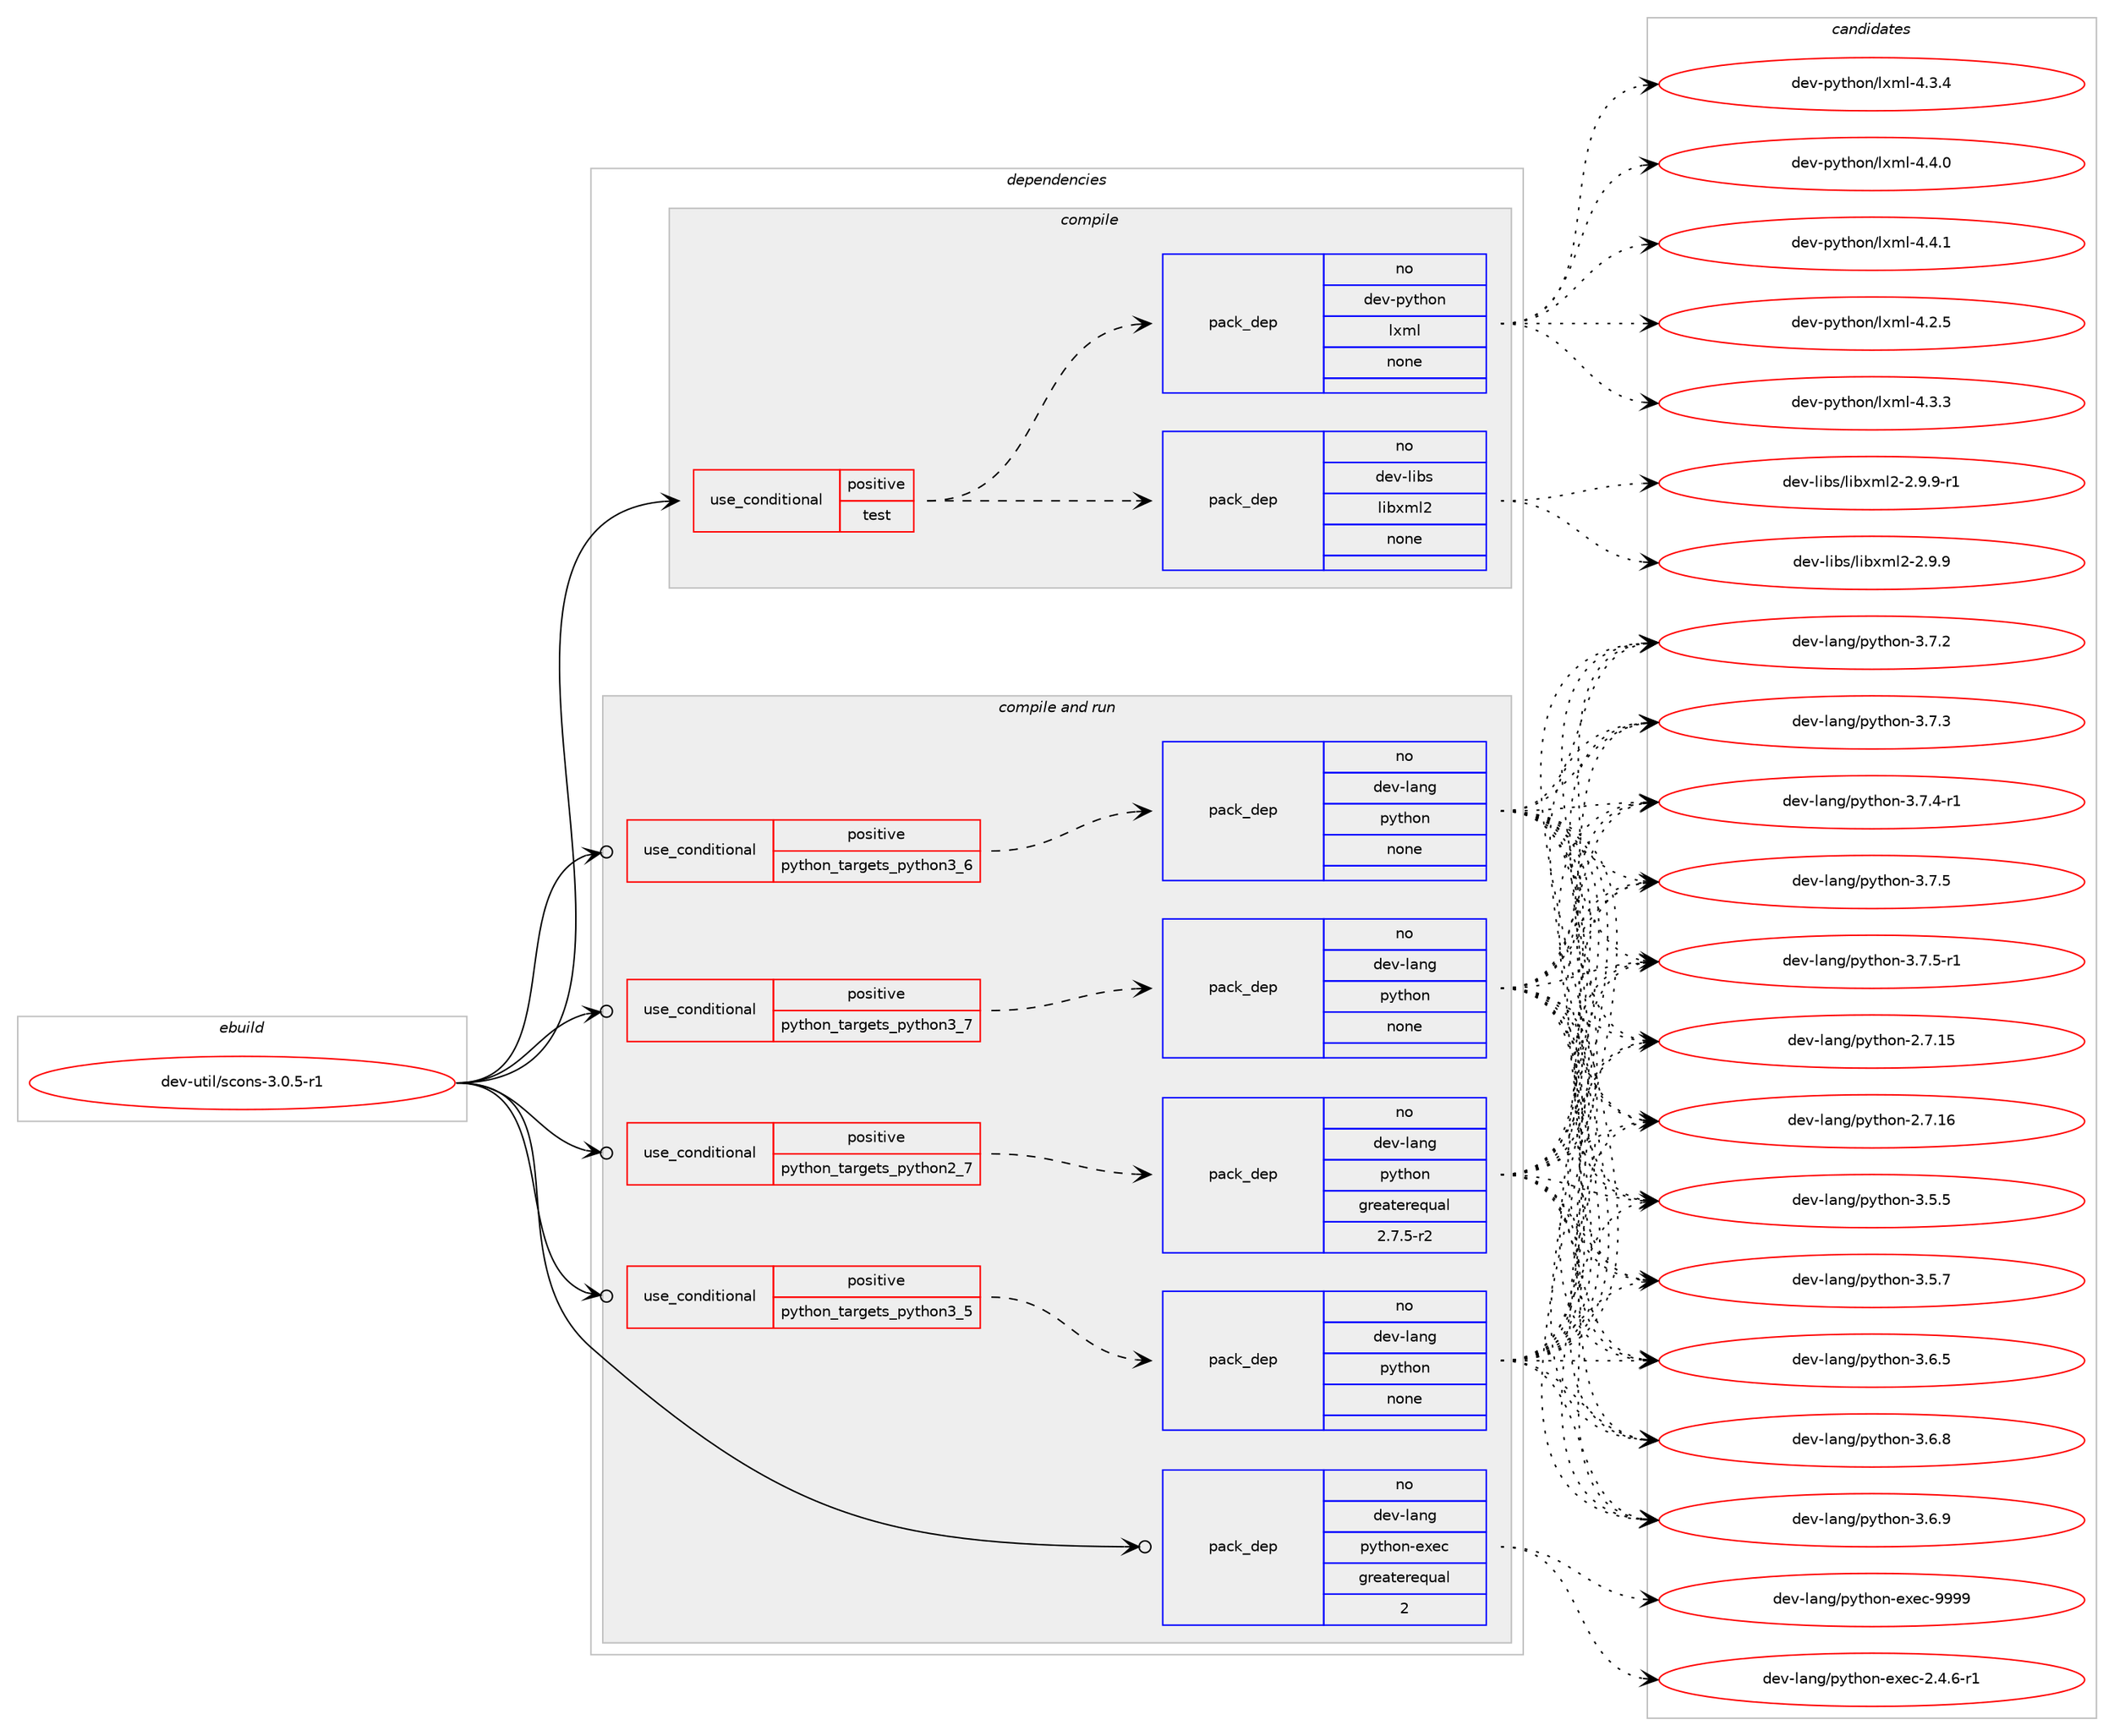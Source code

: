 digraph prolog {

# *************
# Graph options
# *************

newrank=true;
concentrate=true;
compound=true;
graph [rankdir=LR,fontname=Helvetica,fontsize=10,ranksep=1.5];#, ranksep=2.5, nodesep=0.2];
edge  [arrowhead=vee];
node  [fontname=Helvetica,fontsize=10];

# **********
# The ebuild
# **********

subgraph cluster_leftcol {
color=gray;
rank=same;
label=<<i>ebuild</i>>;
id [label="dev-util/scons-3.0.5-r1", color=red, width=4, href="../dev-util/scons-3.0.5-r1.svg"];
}

# ****************
# The dependencies
# ****************

subgraph cluster_midcol {
color=gray;
label=<<i>dependencies</i>>;
subgraph cluster_compile {
fillcolor="#eeeeee";
style=filled;
label=<<i>compile</i>>;
subgraph cond183301 {
dependency732060 [label=<<TABLE BORDER="0" CELLBORDER="1" CELLSPACING="0" CELLPADDING="4"><TR><TD ROWSPAN="3" CELLPADDING="10">use_conditional</TD></TR><TR><TD>positive</TD></TR><TR><TD>test</TD></TR></TABLE>>, shape=none, color=red];
subgraph pack536570 {
dependency732061 [label=<<TABLE BORDER="0" CELLBORDER="1" CELLSPACING="0" CELLPADDING="4" WIDTH="220"><TR><TD ROWSPAN="6" CELLPADDING="30">pack_dep</TD></TR><TR><TD WIDTH="110">no</TD></TR><TR><TD>dev-libs</TD></TR><TR><TD>libxml2</TD></TR><TR><TD>none</TD></TR><TR><TD></TD></TR></TABLE>>, shape=none, color=blue];
}
dependency732060:e -> dependency732061:w [weight=20,style="dashed",arrowhead="vee"];
subgraph pack536571 {
dependency732062 [label=<<TABLE BORDER="0" CELLBORDER="1" CELLSPACING="0" CELLPADDING="4" WIDTH="220"><TR><TD ROWSPAN="6" CELLPADDING="30">pack_dep</TD></TR><TR><TD WIDTH="110">no</TD></TR><TR><TD>dev-python</TD></TR><TR><TD>lxml</TD></TR><TR><TD>none</TD></TR><TR><TD></TD></TR></TABLE>>, shape=none, color=blue];
}
dependency732060:e -> dependency732062:w [weight=20,style="dashed",arrowhead="vee"];
}
id:e -> dependency732060:w [weight=20,style="solid",arrowhead="vee"];
}
subgraph cluster_compileandrun {
fillcolor="#eeeeee";
style=filled;
label=<<i>compile and run</i>>;
subgraph cond183302 {
dependency732063 [label=<<TABLE BORDER="0" CELLBORDER="1" CELLSPACING="0" CELLPADDING="4"><TR><TD ROWSPAN="3" CELLPADDING="10">use_conditional</TD></TR><TR><TD>positive</TD></TR><TR><TD>python_targets_python2_7</TD></TR></TABLE>>, shape=none, color=red];
subgraph pack536572 {
dependency732064 [label=<<TABLE BORDER="0" CELLBORDER="1" CELLSPACING="0" CELLPADDING="4" WIDTH="220"><TR><TD ROWSPAN="6" CELLPADDING="30">pack_dep</TD></TR><TR><TD WIDTH="110">no</TD></TR><TR><TD>dev-lang</TD></TR><TR><TD>python</TD></TR><TR><TD>greaterequal</TD></TR><TR><TD>2.7.5-r2</TD></TR></TABLE>>, shape=none, color=blue];
}
dependency732063:e -> dependency732064:w [weight=20,style="dashed",arrowhead="vee"];
}
id:e -> dependency732063:w [weight=20,style="solid",arrowhead="odotvee"];
subgraph cond183303 {
dependency732065 [label=<<TABLE BORDER="0" CELLBORDER="1" CELLSPACING="0" CELLPADDING="4"><TR><TD ROWSPAN="3" CELLPADDING="10">use_conditional</TD></TR><TR><TD>positive</TD></TR><TR><TD>python_targets_python3_5</TD></TR></TABLE>>, shape=none, color=red];
subgraph pack536573 {
dependency732066 [label=<<TABLE BORDER="0" CELLBORDER="1" CELLSPACING="0" CELLPADDING="4" WIDTH="220"><TR><TD ROWSPAN="6" CELLPADDING="30">pack_dep</TD></TR><TR><TD WIDTH="110">no</TD></TR><TR><TD>dev-lang</TD></TR><TR><TD>python</TD></TR><TR><TD>none</TD></TR><TR><TD></TD></TR></TABLE>>, shape=none, color=blue];
}
dependency732065:e -> dependency732066:w [weight=20,style="dashed",arrowhead="vee"];
}
id:e -> dependency732065:w [weight=20,style="solid",arrowhead="odotvee"];
subgraph cond183304 {
dependency732067 [label=<<TABLE BORDER="0" CELLBORDER="1" CELLSPACING="0" CELLPADDING="4"><TR><TD ROWSPAN="3" CELLPADDING="10">use_conditional</TD></TR><TR><TD>positive</TD></TR><TR><TD>python_targets_python3_6</TD></TR></TABLE>>, shape=none, color=red];
subgraph pack536574 {
dependency732068 [label=<<TABLE BORDER="0" CELLBORDER="1" CELLSPACING="0" CELLPADDING="4" WIDTH="220"><TR><TD ROWSPAN="6" CELLPADDING="30">pack_dep</TD></TR><TR><TD WIDTH="110">no</TD></TR><TR><TD>dev-lang</TD></TR><TR><TD>python</TD></TR><TR><TD>none</TD></TR><TR><TD></TD></TR></TABLE>>, shape=none, color=blue];
}
dependency732067:e -> dependency732068:w [weight=20,style="dashed",arrowhead="vee"];
}
id:e -> dependency732067:w [weight=20,style="solid",arrowhead="odotvee"];
subgraph cond183305 {
dependency732069 [label=<<TABLE BORDER="0" CELLBORDER="1" CELLSPACING="0" CELLPADDING="4"><TR><TD ROWSPAN="3" CELLPADDING="10">use_conditional</TD></TR><TR><TD>positive</TD></TR><TR><TD>python_targets_python3_7</TD></TR></TABLE>>, shape=none, color=red];
subgraph pack536575 {
dependency732070 [label=<<TABLE BORDER="0" CELLBORDER="1" CELLSPACING="0" CELLPADDING="4" WIDTH="220"><TR><TD ROWSPAN="6" CELLPADDING="30">pack_dep</TD></TR><TR><TD WIDTH="110">no</TD></TR><TR><TD>dev-lang</TD></TR><TR><TD>python</TD></TR><TR><TD>none</TD></TR><TR><TD></TD></TR></TABLE>>, shape=none, color=blue];
}
dependency732069:e -> dependency732070:w [weight=20,style="dashed",arrowhead="vee"];
}
id:e -> dependency732069:w [weight=20,style="solid",arrowhead="odotvee"];
subgraph pack536576 {
dependency732071 [label=<<TABLE BORDER="0" CELLBORDER="1" CELLSPACING="0" CELLPADDING="4" WIDTH="220"><TR><TD ROWSPAN="6" CELLPADDING="30">pack_dep</TD></TR><TR><TD WIDTH="110">no</TD></TR><TR><TD>dev-lang</TD></TR><TR><TD>python-exec</TD></TR><TR><TD>greaterequal</TD></TR><TR><TD>2</TD></TR></TABLE>>, shape=none, color=blue];
}
id:e -> dependency732071:w [weight=20,style="solid",arrowhead="odotvee"];
}
subgraph cluster_run {
fillcolor="#eeeeee";
style=filled;
label=<<i>run</i>>;
}
}

# **************
# The candidates
# **************

subgraph cluster_choices {
rank=same;
color=gray;
label=<<i>candidates</i>>;

subgraph choice536570 {
color=black;
nodesep=1;
choice1001011184510810598115471081059812010910850455046574657 [label="dev-libs/libxml2-2.9.9", color=red, width=4,href="../dev-libs/libxml2-2.9.9.svg"];
choice10010111845108105981154710810598120109108504550465746574511449 [label="dev-libs/libxml2-2.9.9-r1", color=red, width=4,href="../dev-libs/libxml2-2.9.9-r1.svg"];
dependency732061:e -> choice1001011184510810598115471081059812010910850455046574657:w [style=dotted,weight="100"];
dependency732061:e -> choice10010111845108105981154710810598120109108504550465746574511449:w [style=dotted,weight="100"];
}
subgraph choice536571 {
color=black;
nodesep=1;
choice1001011184511212111610411111047108120109108455246504653 [label="dev-python/lxml-4.2.5", color=red, width=4,href="../dev-python/lxml-4.2.5.svg"];
choice1001011184511212111610411111047108120109108455246514651 [label="dev-python/lxml-4.3.3", color=red, width=4,href="../dev-python/lxml-4.3.3.svg"];
choice1001011184511212111610411111047108120109108455246514652 [label="dev-python/lxml-4.3.4", color=red, width=4,href="../dev-python/lxml-4.3.4.svg"];
choice1001011184511212111610411111047108120109108455246524648 [label="dev-python/lxml-4.4.0", color=red, width=4,href="../dev-python/lxml-4.4.0.svg"];
choice1001011184511212111610411111047108120109108455246524649 [label="dev-python/lxml-4.4.1", color=red, width=4,href="../dev-python/lxml-4.4.1.svg"];
dependency732062:e -> choice1001011184511212111610411111047108120109108455246504653:w [style=dotted,weight="100"];
dependency732062:e -> choice1001011184511212111610411111047108120109108455246514651:w [style=dotted,weight="100"];
dependency732062:e -> choice1001011184511212111610411111047108120109108455246514652:w [style=dotted,weight="100"];
dependency732062:e -> choice1001011184511212111610411111047108120109108455246524648:w [style=dotted,weight="100"];
dependency732062:e -> choice1001011184511212111610411111047108120109108455246524649:w [style=dotted,weight="100"];
}
subgraph choice536572 {
color=black;
nodesep=1;
choice10010111845108971101034711212111610411111045504655464953 [label="dev-lang/python-2.7.15", color=red, width=4,href="../dev-lang/python-2.7.15.svg"];
choice10010111845108971101034711212111610411111045504655464954 [label="dev-lang/python-2.7.16", color=red, width=4,href="../dev-lang/python-2.7.16.svg"];
choice100101118451089711010347112121116104111110455146534653 [label="dev-lang/python-3.5.5", color=red, width=4,href="../dev-lang/python-3.5.5.svg"];
choice100101118451089711010347112121116104111110455146534655 [label="dev-lang/python-3.5.7", color=red, width=4,href="../dev-lang/python-3.5.7.svg"];
choice100101118451089711010347112121116104111110455146544653 [label="dev-lang/python-3.6.5", color=red, width=4,href="../dev-lang/python-3.6.5.svg"];
choice100101118451089711010347112121116104111110455146544656 [label="dev-lang/python-3.6.8", color=red, width=4,href="../dev-lang/python-3.6.8.svg"];
choice100101118451089711010347112121116104111110455146544657 [label="dev-lang/python-3.6.9", color=red, width=4,href="../dev-lang/python-3.6.9.svg"];
choice100101118451089711010347112121116104111110455146554650 [label="dev-lang/python-3.7.2", color=red, width=4,href="../dev-lang/python-3.7.2.svg"];
choice100101118451089711010347112121116104111110455146554651 [label="dev-lang/python-3.7.3", color=red, width=4,href="../dev-lang/python-3.7.3.svg"];
choice1001011184510897110103471121211161041111104551465546524511449 [label="dev-lang/python-3.7.4-r1", color=red, width=4,href="../dev-lang/python-3.7.4-r1.svg"];
choice100101118451089711010347112121116104111110455146554653 [label="dev-lang/python-3.7.5", color=red, width=4,href="../dev-lang/python-3.7.5.svg"];
choice1001011184510897110103471121211161041111104551465546534511449 [label="dev-lang/python-3.7.5-r1", color=red, width=4,href="../dev-lang/python-3.7.5-r1.svg"];
dependency732064:e -> choice10010111845108971101034711212111610411111045504655464953:w [style=dotted,weight="100"];
dependency732064:e -> choice10010111845108971101034711212111610411111045504655464954:w [style=dotted,weight="100"];
dependency732064:e -> choice100101118451089711010347112121116104111110455146534653:w [style=dotted,weight="100"];
dependency732064:e -> choice100101118451089711010347112121116104111110455146534655:w [style=dotted,weight="100"];
dependency732064:e -> choice100101118451089711010347112121116104111110455146544653:w [style=dotted,weight="100"];
dependency732064:e -> choice100101118451089711010347112121116104111110455146544656:w [style=dotted,weight="100"];
dependency732064:e -> choice100101118451089711010347112121116104111110455146544657:w [style=dotted,weight="100"];
dependency732064:e -> choice100101118451089711010347112121116104111110455146554650:w [style=dotted,weight="100"];
dependency732064:e -> choice100101118451089711010347112121116104111110455146554651:w [style=dotted,weight="100"];
dependency732064:e -> choice1001011184510897110103471121211161041111104551465546524511449:w [style=dotted,weight="100"];
dependency732064:e -> choice100101118451089711010347112121116104111110455146554653:w [style=dotted,weight="100"];
dependency732064:e -> choice1001011184510897110103471121211161041111104551465546534511449:w [style=dotted,weight="100"];
}
subgraph choice536573 {
color=black;
nodesep=1;
choice10010111845108971101034711212111610411111045504655464953 [label="dev-lang/python-2.7.15", color=red, width=4,href="../dev-lang/python-2.7.15.svg"];
choice10010111845108971101034711212111610411111045504655464954 [label="dev-lang/python-2.7.16", color=red, width=4,href="../dev-lang/python-2.7.16.svg"];
choice100101118451089711010347112121116104111110455146534653 [label="dev-lang/python-3.5.5", color=red, width=4,href="../dev-lang/python-3.5.5.svg"];
choice100101118451089711010347112121116104111110455146534655 [label="dev-lang/python-3.5.7", color=red, width=4,href="../dev-lang/python-3.5.7.svg"];
choice100101118451089711010347112121116104111110455146544653 [label="dev-lang/python-3.6.5", color=red, width=4,href="../dev-lang/python-3.6.5.svg"];
choice100101118451089711010347112121116104111110455146544656 [label="dev-lang/python-3.6.8", color=red, width=4,href="../dev-lang/python-3.6.8.svg"];
choice100101118451089711010347112121116104111110455146544657 [label="dev-lang/python-3.6.9", color=red, width=4,href="../dev-lang/python-3.6.9.svg"];
choice100101118451089711010347112121116104111110455146554650 [label="dev-lang/python-3.7.2", color=red, width=4,href="../dev-lang/python-3.7.2.svg"];
choice100101118451089711010347112121116104111110455146554651 [label="dev-lang/python-3.7.3", color=red, width=4,href="../dev-lang/python-3.7.3.svg"];
choice1001011184510897110103471121211161041111104551465546524511449 [label="dev-lang/python-3.7.4-r1", color=red, width=4,href="../dev-lang/python-3.7.4-r1.svg"];
choice100101118451089711010347112121116104111110455146554653 [label="dev-lang/python-3.7.5", color=red, width=4,href="../dev-lang/python-3.7.5.svg"];
choice1001011184510897110103471121211161041111104551465546534511449 [label="dev-lang/python-3.7.5-r1", color=red, width=4,href="../dev-lang/python-3.7.5-r1.svg"];
dependency732066:e -> choice10010111845108971101034711212111610411111045504655464953:w [style=dotted,weight="100"];
dependency732066:e -> choice10010111845108971101034711212111610411111045504655464954:w [style=dotted,weight="100"];
dependency732066:e -> choice100101118451089711010347112121116104111110455146534653:w [style=dotted,weight="100"];
dependency732066:e -> choice100101118451089711010347112121116104111110455146534655:w [style=dotted,weight="100"];
dependency732066:e -> choice100101118451089711010347112121116104111110455146544653:w [style=dotted,weight="100"];
dependency732066:e -> choice100101118451089711010347112121116104111110455146544656:w [style=dotted,weight="100"];
dependency732066:e -> choice100101118451089711010347112121116104111110455146544657:w [style=dotted,weight="100"];
dependency732066:e -> choice100101118451089711010347112121116104111110455146554650:w [style=dotted,weight="100"];
dependency732066:e -> choice100101118451089711010347112121116104111110455146554651:w [style=dotted,weight="100"];
dependency732066:e -> choice1001011184510897110103471121211161041111104551465546524511449:w [style=dotted,weight="100"];
dependency732066:e -> choice100101118451089711010347112121116104111110455146554653:w [style=dotted,weight="100"];
dependency732066:e -> choice1001011184510897110103471121211161041111104551465546534511449:w [style=dotted,weight="100"];
}
subgraph choice536574 {
color=black;
nodesep=1;
choice10010111845108971101034711212111610411111045504655464953 [label="dev-lang/python-2.7.15", color=red, width=4,href="../dev-lang/python-2.7.15.svg"];
choice10010111845108971101034711212111610411111045504655464954 [label="dev-lang/python-2.7.16", color=red, width=4,href="../dev-lang/python-2.7.16.svg"];
choice100101118451089711010347112121116104111110455146534653 [label="dev-lang/python-3.5.5", color=red, width=4,href="../dev-lang/python-3.5.5.svg"];
choice100101118451089711010347112121116104111110455146534655 [label="dev-lang/python-3.5.7", color=red, width=4,href="../dev-lang/python-3.5.7.svg"];
choice100101118451089711010347112121116104111110455146544653 [label="dev-lang/python-3.6.5", color=red, width=4,href="../dev-lang/python-3.6.5.svg"];
choice100101118451089711010347112121116104111110455146544656 [label="dev-lang/python-3.6.8", color=red, width=4,href="../dev-lang/python-3.6.8.svg"];
choice100101118451089711010347112121116104111110455146544657 [label="dev-lang/python-3.6.9", color=red, width=4,href="../dev-lang/python-3.6.9.svg"];
choice100101118451089711010347112121116104111110455146554650 [label="dev-lang/python-3.7.2", color=red, width=4,href="../dev-lang/python-3.7.2.svg"];
choice100101118451089711010347112121116104111110455146554651 [label="dev-lang/python-3.7.3", color=red, width=4,href="../dev-lang/python-3.7.3.svg"];
choice1001011184510897110103471121211161041111104551465546524511449 [label="dev-lang/python-3.7.4-r1", color=red, width=4,href="../dev-lang/python-3.7.4-r1.svg"];
choice100101118451089711010347112121116104111110455146554653 [label="dev-lang/python-3.7.5", color=red, width=4,href="../dev-lang/python-3.7.5.svg"];
choice1001011184510897110103471121211161041111104551465546534511449 [label="dev-lang/python-3.7.5-r1", color=red, width=4,href="../dev-lang/python-3.7.5-r1.svg"];
dependency732068:e -> choice10010111845108971101034711212111610411111045504655464953:w [style=dotted,weight="100"];
dependency732068:e -> choice10010111845108971101034711212111610411111045504655464954:w [style=dotted,weight="100"];
dependency732068:e -> choice100101118451089711010347112121116104111110455146534653:w [style=dotted,weight="100"];
dependency732068:e -> choice100101118451089711010347112121116104111110455146534655:w [style=dotted,weight="100"];
dependency732068:e -> choice100101118451089711010347112121116104111110455146544653:w [style=dotted,weight="100"];
dependency732068:e -> choice100101118451089711010347112121116104111110455146544656:w [style=dotted,weight="100"];
dependency732068:e -> choice100101118451089711010347112121116104111110455146544657:w [style=dotted,weight="100"];
dependency732068:e -> choice100101118451089711010347112121116104111110455146554650:w [style=dotted,weight="100"];
dependency732068:e -> choice100101118451089711010347112121116104111110455146554651:w [style=dotted,weight="100"];
dependency732068:e -> choice1001011184510897110103471121211161041111104551465546524511449:w [style=dotted,weight="100"];
dependency732068:e -> choice100101118451089711010347112121116104111110455146554653:w [style=dotted,weight="100"];
dependency732068:e -> choice1001011184510897110103471121211161041111104551465546534511449:w [style=dotted,weight="100"];
}
subgraph choice536575 {
color=black;
nodesep=1;
choice10010111845108971101034711212111610411111045504655464953 [label="dev-lang/python-2.7.15", color=red, width=4,href="../dev-lang/python-2.7.15.svg"];
choice10010111845108971101034711212111610411111045504655464954 [label="dev-lang/python-2.7.16", color=red, width=4,href="../dev-lang/python-2.7.16.svg"];
choice100101118451089711010347112121116104111110455146534653 [label="dev-lang/python-3.5.5", color=red, width=4,href="../dev-lang/python-3.5.5.svg"];
choice100101118451089711010347112121116104111110455146534655 [label="dev-lang/python-3.5.7", color=red, width=4,href="../dev-lang/python-3.5.7.svg"];
choice100101118451089711010347112121116104111110455146544653 [label="dev-lang/python-3.6.5", color=red, width=4,href="../dev-lang/python-3.6.5.svg"];
choice100101118451089711010347112121116104111110455146544656 [label="dev-lang/python-3.6.8", color=red, width=4,href="../dev-lang/python-3.6.8.svg"];
choice100101118451089711010347112121116104111110455146544657 [label="dev-lang/python-3.6.9", color=red, width=4,href="../dev-lang/python-3.6.9.svg"];
choice100101118451089711010347112121116104111110455146554650 [label="dev-lang/python-3.7.2", color=red, width=4,href="../dev-lang/python-3.7.2.svg"];
choice100101118451089711010347112121116104111110455146554651 [label="dev-lang/python-3.7.3", color=red, width=4,href="../dev-lang/python-3.7.3.svg"];
choice1001011184510897110103471121211161041111104551465546524511449 [label="dev-lang/python-3.7.4-r1", color=red, width=4,href="../dev-lang/python-3.7.4-r1.svg"];
choice100101118451089711010347112121116104111110455146554653 [label="dev-lang/python-3.7.5", color=red, width=4,href="../dev-lang/python-3.7.5.svg"];
choice1001011184510897110103471121211161041111104551465546534511449 [label="dev-lang/python-3.7.5-r1", color=red, width=4,href="../dev-lang/python-3.7.5-r1.svg"];
dependency732070:e -> choice10010111845108971101034711212111610411111045504655464953:w [style=dotted,weight="100"];
dependency732070:e -> choice10010111845108971101034711212111610411111045504655464954:w [style=dotted,weight="100"];
dependency732070:e -> choice100101118451089711010347112121116104111110455146534653:w [style=dotted,weight="100"];
dependency732070:e -> choice100101118451089711010347112121116104111110455146534655:w [style=dotted,weight="100"];
dependency732070:e -> choice100101118451089711010347112121116104111110455146544653:w [style=dotted,weight="100"];
dependency732070:e -> choice100101118451089711010347112121116104111110455146544656:w [style=dotted,weight="100"];
dependency732070:e -> choice100101118451089711010347112121116104111110455146544657:w [style=dotted,weight="100"];
dependency732070:e -> choice100101118451089711010347112121116104111110455146554650:w [style=dotted,weight="100"];
dependency732070:e -> choice100101118451089711010347112121116104111110455146554651:w [style=dotted,weight="100"];
dependency732070:e -> choice1001011184510897110103471121211161041111104551465546524511449:w [style=dotted,weight="100"];
dependency732070:e -> choice100101118451089711010347112121116104111110455146554653:w [style=dotted,weight="100"];
dependency732070:e -> choice1001011184510897110103471121211161041111104551465546534511449:w [style=dotted,weight="100"];
}
subgraph choice536576 {
color=black;
nodesep=1;
choice10010111845108971101034711212111610411111045101120101994550465246544511449 [label="dev-lang/python-exec-2.4.6-r1", color=red, width=4,href="../dev-lang/python-exec-2.4.6-r1.svg"];
choice10010111845108971101034711212111610411111045101120101994557575757 [label="dev-lang/python-exec-9999", color=red, width=4,href="../dev-lang/python-exec-9999.svg"];
dependency732071:e -> choice10010111845108971101034711212111610411111045101120101994550465246544511449:w [style=dotted,weight="100"];
dependency732071:e -> choice10010111845108971101034711212111610411111045101120101994557575757:w [style=dotted,weight="100"];
}
}

}
